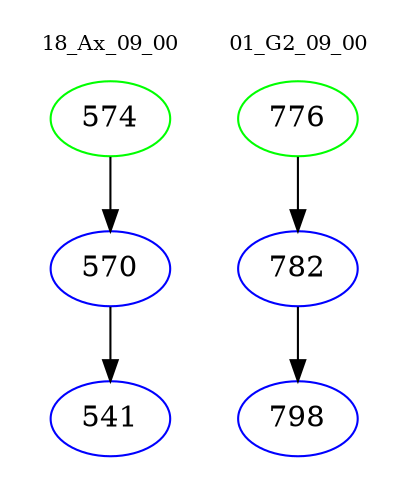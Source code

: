 digraph{
subgraph cluster_0 {
color = white
label = "18_Ax_09_00";
fontsize=10;
T0_574 [label="574", color="green"]
T0_574 -> T0_570 [color="black"]
T0_570 [label="570", color="blue"]
T0_570 -> T0_541 [color="black"]
T0_541 [label="541", color="blue"]
}
subgraph cluster_1 {
color = white
label = "01_G2_09_00";
fontsize=10;
T1_776 [label="776", color="green"]
T1_776 -> T1_782 [color="black"]
T1_782 [label="782", color="blue"]
T1_782 -> T1_798 [color="black"]
T1_798 [label="798", color="blue"]
}
}
